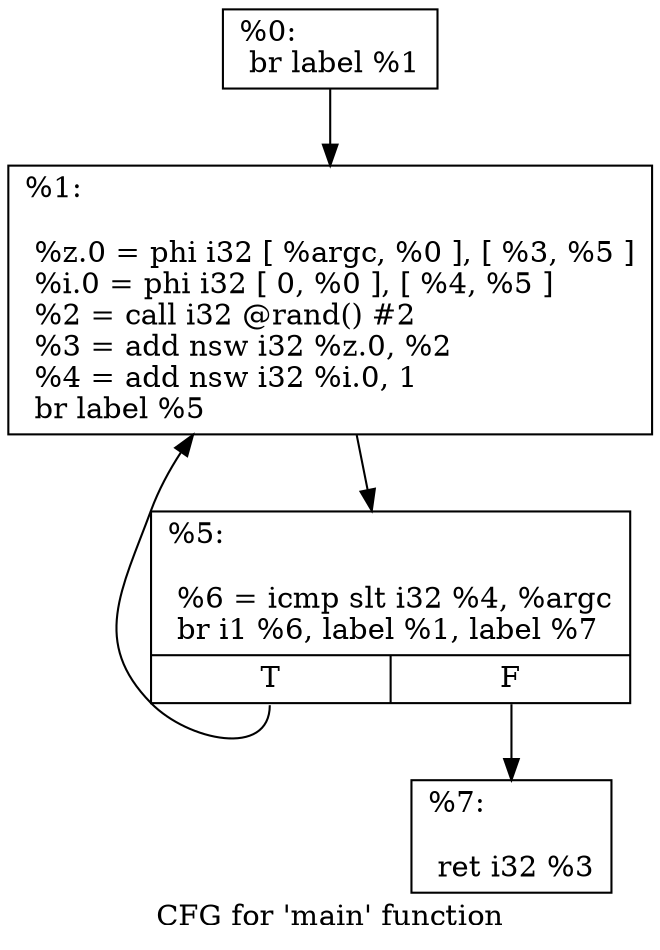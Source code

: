 digraph "CFG for 'main' function" {
	label="CFG for 'main' function";

	Node0x392b960 [shape=record,label="{%0:\l  br label %1\l}"];
	Node0x392b960 -> Node0x3937f10;
	Node0x3937f10 [shape=record,label="{%1:\l\l  %z.0 = phi i32 [ %argc, %0 ], [ %3, %5 ]\l  %i.0 = phi i32 [ 0, %0 ], [ %4, %5 ]\l  %2 = call i32 @rand() #2\l  %3 = add nsw i32 %z.0, %2\l  %4 = add nsw i32 %i.0, 1\l  br label %5\l}"];
	Node0x3937f10 -> Node0x3938020;
	Node0x3938020 [shape=record,label="{%5:\l\l  %6 = icmp slt i32 %4, %argc\l  br i1 %6, label %1, label %7\l|{<s0>T|<s1>F}}"];
	Node0x3938020:s0 -> Node0x3937f10;
	Node0x3938020:s1 -> Node0x3938d90;
	Node0x3938d90 [shape=record,label="{%7:\l\l  ret i32 %3\l}"];
}
